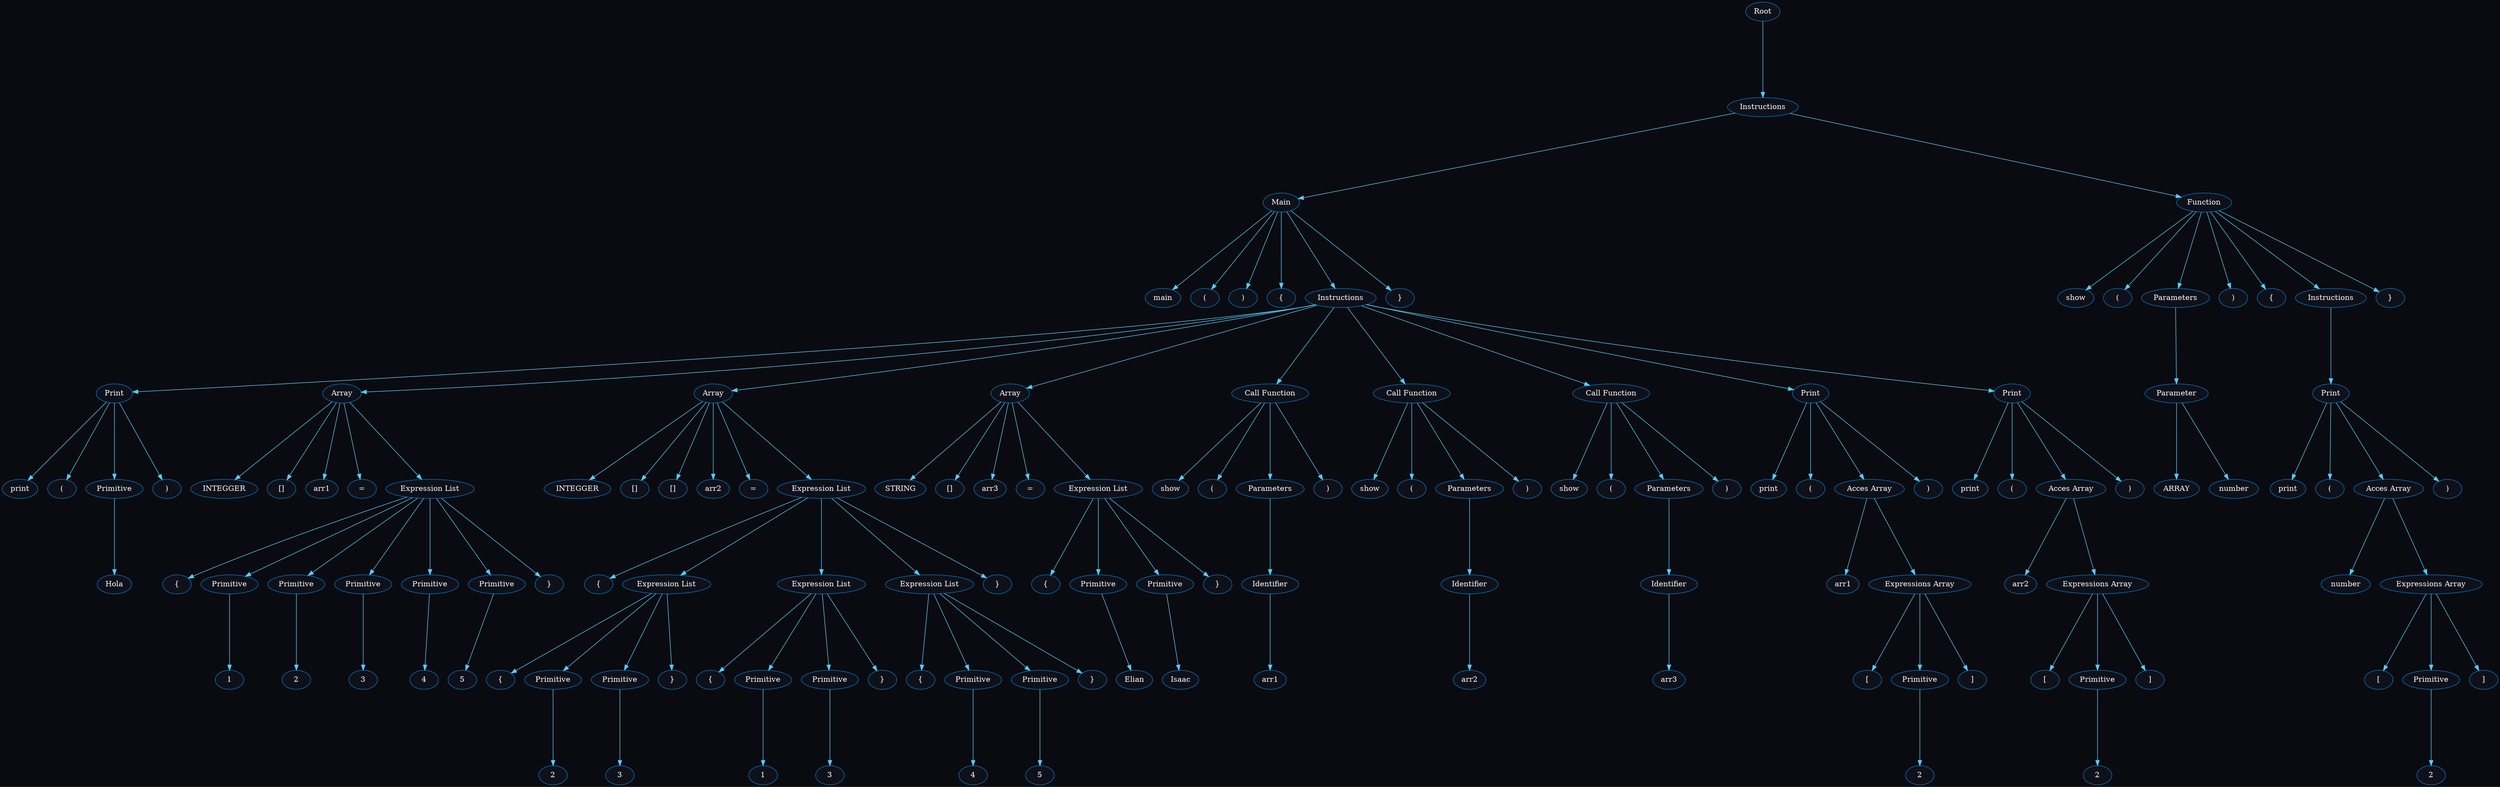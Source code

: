 digraph {
ranksep="2";
bgcolor = "#090B10";
edge[color="#56cdff"];
node [style="filled" fillcolor = "#0F111A" fontcolor = "white" color = "#007acc"];n0[label="Root"];
n1 [label = "Instructions"];
n0 -> n1;
n2 [label = "Main"];
n1 -> n2;
n3 [label = "main"];
n2 -> n3;
n4 [label = "("];
n2 -> n4;
n5 [label = ")"];
n2 -> n5;
n6 [label = "{"];
n2 -> n6;
n7 [label = "Instructions"];
n2 -> n7;
n8 [label = "Print"];
n7 -> n8;
n9 [label = "print"];
n8 -> n9;
n10 [label = "("];
n8 -> n10;
n11 [label = "Primitive"];
n8 -> n11;
n12 [label = "Hola"];
n11 -> n12;
n13 [label = ")"];
n8 -> n13;
n14 [label = "Array"];
n7 -> n14;
n15 [label = "INTEGGER"];
n14 -> n15;
n16 [label = "[]"];
n14 -> n16;
n17 [label = "arr1"];
n14 -> n17;
n18 [label = "="];
n14 -> n18;
n19 [label = "Expression List"];
n14 -> n19;
n20 [label = "{"];
n19 -> n20;
n21 [label = "Primitive"];
n19 -> n21;
n22 [label = "1"];
n21 -> n22;
n23 [label = "Primitive"];
n19 -> n23;
n24 [label = "2"];
n23 -> n24;
n25 [label = "Primitive"];
n19 -> n25;
n26 [label = "3"];
n25 -> n26;
n27 [label = "Primitive"];
n19 -> n27;
n28 [label = "4"];
n27 -> n28;
n29 [label = "Primitive"];
n19 -> n29;
n30 [label = "5"];
n29 -> n30;
n31 [label = "}"];
n19 -> n31;
n32 [label = "Array"];
n7 -> n32;
n33 [label = "INTEGGER"];
n32 -> n33;
n34 [label = "[]"];
n32 -> n34;
n35 [label = "[]"];
n32 -> n35;
n36 [label = "arr2"];
n32 -> n36;
n37 [label = "="];
n32 -> n37;
n38 [label = "Expression List"];
n32 -> n38;
n39 [label = "{"];
n38 -> n39;
n40 [label = "Expression List"];
n38 -> n40;
n41 [label = "{"];
n40 -> n41;
n42 [label = "Primitive"];
n40 -> n42;
n43 [label = "2"];
n42 -> n43;
n44 [label = "Primitive"];
n40 -> n44;
n45 [label = "3"];
n44 -> n45;
n46 [label = "}"];
n40 -> n46;
n47 [label = "Expression List"];
n38 -> n47;
n48 [label = "{"];
n47 -> n48;
n49 [label = "Primitive"];
n47 -> n49;
n50 [label = "1"];
n49 -> n50;
n51 [label = "Primitive"];
n47 -> n51;
n52 [label = "3"];
n51 -> n52;
n53 [label = "}"];
n47 -> n53;
n54 [label = "Expression List"];
n38 -> n54;
n55 [label = "{"];
n54 -> n55;
n56 [label = "Primitive"];
n54 -> n56;
n57 [label = "4"];
n56 -> n57;
n58 [label = "Primitive"];
n54 -> n58;
n59 [label = "5"];
n58 -> n59;
n60 [label = "}"];
n54 -> n60;
n61 [label = "}"];
n38 -> n61;
n62 [label = "Array"];
n7 -> n62;
n63 [label = "STRING"];
n62 -> n63;
n64 [label = "[]"];
n62 -> n64;
n65 [label = "arr3"];
n62 -> n65;
n66 [label = "="];
n62 -> n66;
n67 [label = "Expression List"];
n62 -> n67;
n68 [label = "{"];
n67 -> n68;
n69 [label = "Primitive"];
n67 -> n69;
n70 [label = "Elian"];
n69 -> n70;
n71 [label = "Primitive"];
n67 -> n71;
n72 [label = "Isaac"];
n71 -> n72;
n73 [label = "}"];
n67 -> n73;
n74 [label = "Call Function"];
n7 -> n74;
n75 [label = "show"];
n74 -> n75;
n76 [label = "("];
n74 -> n76;
n77 [label = "Parameters"];
n74 -> n77;
n78 [label = "Identifier"];
n77 -> n78;
n79 [label = "arr1"];
n78 -> n79;
n80 [label = ")"];
n74 -> n80;
n81 [label = "Call Function"];
n7 -> n81;
n82 [label = "show"];
n81 -> n82;
n83 [label = "("];
n81 -> n83;
n84 [label = "Parameters"];
n81 -> n84;
n85 [label = "Identifier"];
n84 -> n85;
n86 [label = "arr2"];
n85 -> n86;
n87 [label = ")"];
n81 -> n87;
n88 [label = "Call Function"];
n7 -> n88;
n89 [label = "show"];
n88 -> n89;
n90 [label = "("];
n88 -> n90;
n91 [label = "Parameters"];
n88 -> n91;
n92 [label = "Identifier"];
n91 -> n92;
n93 [label = "arr3"];
n92 -> n93;
n94 [label = ")"];
n88 -> n94;
n95 [label = "Print"];
n7 -> n95;
n96 [label = "print"];
n95 -> n96;
n97 [label = "("];
n95 -> n97;
n98 [label = "Acces Array"];
n95 -> n98;
n99 [label = "arr1"];
n98 -> n99;
n100 [label = "Expressions Array"];
n98 -> n100;
n101 [label = "["];
n100 -> n101;
n102 [label = "Primitive"];
n100 -> n102;
n103 [label = "2"];
n102 -> n103;
n104 [label = "]"];
n100 -> n104;
n105 [label = ")"];
n95 -> n105;
n106 [label = "Print"];
n7 -> n106;
n107 [label = "print"];
n106 -> n107;
n108 [label = "("];
n106 -> n108;
n109 [label = "Acces Array"];
n106 -> n109;
n110 [label = "arr2"];
n109 -> n110;
n111 [label = "Expressions Array"];
n109 -> n111;
n112 [label = "["];
n111 -> n112;
n113 [label = "Primitive"];
n111 -> n113;
n114 [label = "2"];
n113 -> n114;
n115 [label = "]"];
n111 -> n115;
n116 [label = ")"];
n106 -> n116;
n117 [label = "}"];
n2 -> n117;
n118 [label = "Function"];
n1 -> n118;
n119 [label = "show"];
n118 -> n119;
n120 [label = "("];
n118 -> n120;
n121 [label = "Parameters"];
n118 -> n121;
n122 [label = "Parameter"];
n121 -> n122;
n123 [label = "ARRAY"];
n122 -> n123;
n124 [label = "number"];
n122 -> n124;
n125 [label = ")"];
n118 -> n125;
n126 [label = "{"];
n118 -> n126;
n127 [label = "Instructions"];
n118 -> n127;
n128 [label = "Print"];
n127 -> n128;
n129 [label = "print"];
n128 -> n129;
n130 [label = "("];
n128 -> n130;
n131 [label = "Acces Array"];
n128 -> n131;
n132 [label = "number"];
n131 -> n132;
n133 [label = "Expressions Array"];
n131 -> n133;
n134 [label = "["];
n133 -> n134;
n135 [label = "Primitive"];
n133 -> n135;
n136 [label = "2"];
n135 -> n136;
n137 [label = "]"];
n133 -> n137;
n138 [label = ")"];
n128 -> n138;
n139 [label = "}"];
n118 -> n139;
}